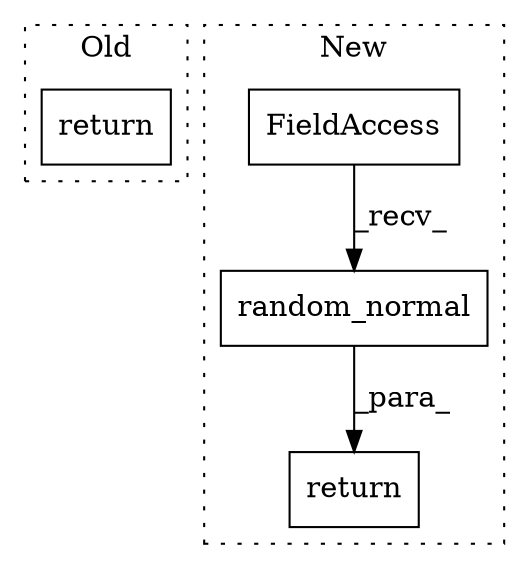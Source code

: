 digraph G {
subgraph cluster0 {
1 [label="return" a="41" s="514" l="7" shape="box"];
label = "Old";
style="dotted";
}
subgraph cluster1 {
2 [label="random_normal" a="32" s="610,687" l="14,1" shape="box"];
3 [label="return" a="41" s="803" l="7" shape="box"];
4 [label="FieldAccess" a="22" s="596" l="5" shape="box"];
label = "New";
style="dotted";
}
2 -> 3 [label="_para_"];
4 -> 2 [label="_recv_"];
}